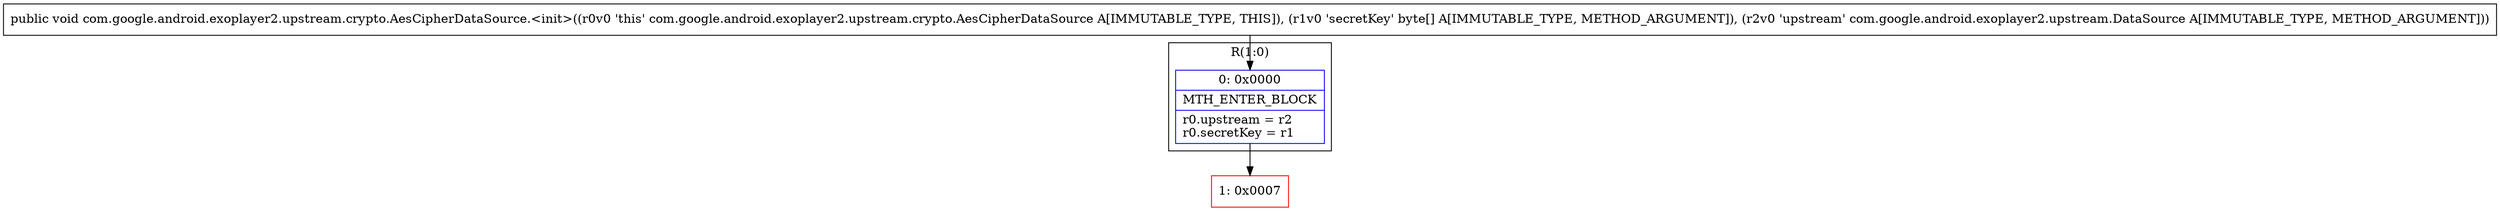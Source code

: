 digraph "CFG forcom.google.android.exoplayer2.upstream.crypto.AesCipherDataSource.\<init\>([BLcom\/google\/android\/exoplayer2\/upstream\/DataSource;)V" {
subgraph cluster_Region_2107952233 {
label = "R(1:0)";
node [shape=record,color=blue];
Node_0 [shape=record,label="{0\:\ 0x0000|MTH_ENTER_BLOCK\l|r0.upstream = r2\lr0.secretKey = r1\l}"];
}
Node_1 [shape=record,color=red,label="{1\:\ 0x0007}"];
MethodNode[shape=record,label="{public void com.google.android.exoplayer2.upstream.crypto.AesCipherDataSource.\<init\>((r0v0 'this' com.google.android.exoplayer2.upstream.crypto.AesCipherDataSource A[IMMUTABLE_TYPE, THIS]), (r1v0 'secretKey' byte[] A[IMMUTABLE_TYPE, METHOD_ARGUMENT]), (r2v0 'upstream' com.google.android.exoplayer2.upstream.DataSource A[IMMUTABLE_TYPE, METHOD_ARGUMENT])) }"];
MethodNode -> Node_0;
Node_0 -> Node_1;
}

